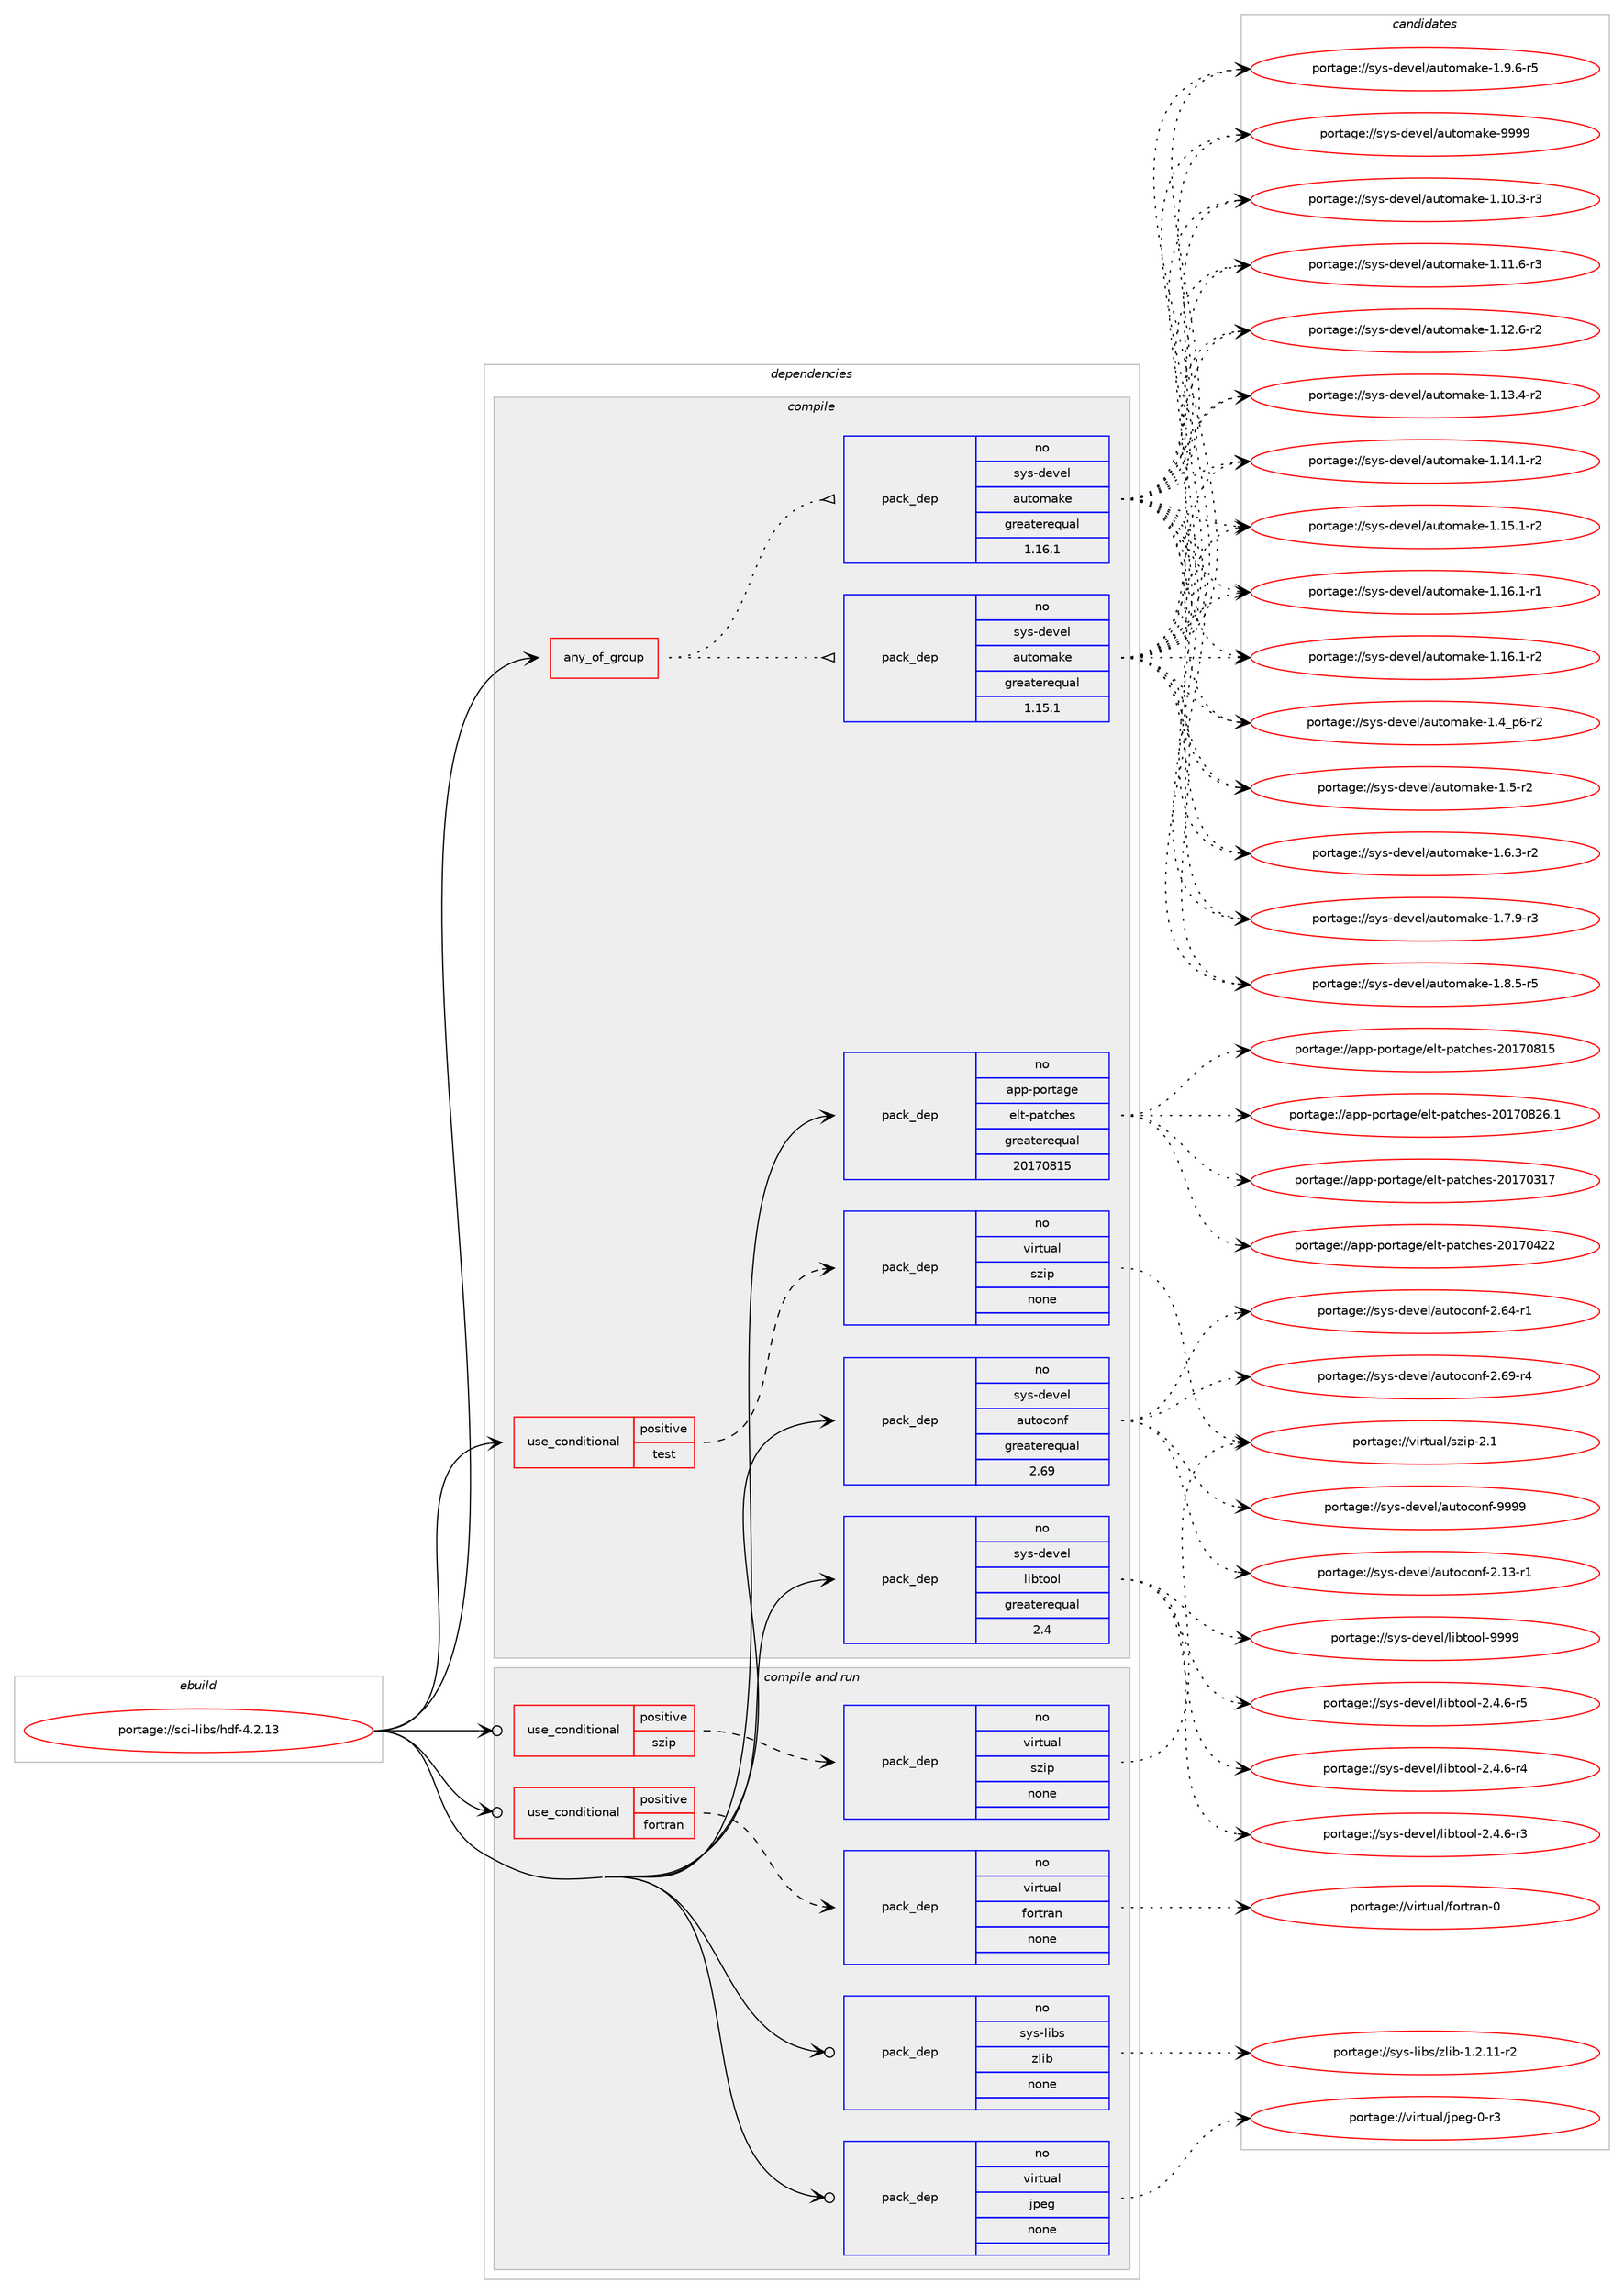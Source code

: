 digraph prolog {

# *************
# Graph options
# *************

newrank=true;
concentrate=true;
compound=true;
graph [rankdir=LR,fontname=Helvetica,fontsize=10,ranksep=1.5];#, ranksep=2.5, nodesep=0.2];
edge  [arrowhead=vee];
node  [fontname=Helvetica,fontsize=10];

# **********
# The ebuild
# **********

subgraph cluster_leftcol {
color=gray;
rank=same;
label=<<i>ebuild</i>>;
id [label="portage://sci-libs/hdf-4.2.13", color=red, width=4, href="../sci-libs/hdf-4.2.13.svg"];
}

# ****************
# The dependencies
# ****************

subgraph cluster_midcol {
color=gray;
label=<<i>dependencies</i>>;
subgraph cluster_compile {
fillcolor="#eeeeee";
style=filled;
label=<<i>compile</i>>;
subgraph any6417 {
dependency390232 [label=<<TABLE BORDER="0" CELLBORDER="1" CELLSPACING="0" CELLPADDING="4"><TR><TD CELLPADDING="10">any_of_group</TD></TR></TABLE>>, shape=none, color=red];subgraph pack287009 {
dependency390233 [label=<<TABLE BORDER="0" CELLBORDER="1" CELLSPACING="0" CELLPADDING="4" WIDTH="220"><TR><TD ROWSPAN="6" CELLPADDING="30">pack_dep</TD></TR><TR><TD WIDTH="110">no</TD></TR><TR><TD>sys-devel</TD></TR><TR><TD>automake</TD></TR><TR><TD>greaterequal</TD></TR><TR><TD>1.16.1</TD></TR></TABLE>>, shape=none, color=blue];
}
dependency390232:e -> dependency390233:w [weight=20,style="dotted",arrowhead="oinv"];
subgraph pack287010 {
dependency390234 [label=<<TABLE BORDER="0" CELLBORDER="1" CELLSPACING="0" CELLPADDING="4" WIDTH="220"><TR><TD ROWSPAN="6" CELLPADDING="30">pack_dep</TD></TR><TR><TD WIDTH="110">no</TD></TR><TR><TD>sys-devel</TD></TR><TR><TD>automake</TD></TR><TR><TD>greaterequal</TD></TR><TR><TD>1.15.1</TD></TR></TABLE>>, shape=none, color=blue];
}
dependency390232:e -> dependency390234:w [weight=20,style="dotted",arrowhead="oinv"];
}
id:e -> dependency390232:w [weight=20,style="solid",arrowhead="vee"];
subgraph cond96602 {
dependency390235 [label=<<TABLE BORDER="0" CELLBORDER="1" CELLSPACING="0" CELLPADDING="4"><TR><TD ROWSPAN="3" CELLPADDING="10">use_conditional</TD></TR><TR><TD>positive</TD></TR><TR><TD>test</TD></TR></TABLE>>, shape=none, color=red];
subgraph pack287011 {
dependency390236 [label=<<TABLE BORDER="0" CELLBORDER="1" CELLSPACING="0" CELLPADDING="4" WIDTH="220"><TR><TD ROWSPAN="6" CELLPADDING="30">pack_dep</TD></TR><TR><TD WIDTH="110">no</TD></TR><TR><TD>virtual</TD></TR><TR><TD>szip</TD></TR><TR><TD>none</TD></TR><TR><TD></TD></TR></TABLE>>, shape=none, color=blue];
}
dependency390235:e -> dependency390236:w [weight=20,style="dashed",arrowhead="vee"];
}
id:e -> dependency390235:w [weight=20,style="solid",arrowhead="vee"];
subgraph pack287012 {
dependency390237 [label=<<TABLE BORDER="0" CELLBORDER="1" CELLSPACING="0" CELLPADDING="4" WIDTH="220"><TR><TD ROWSPAN="6" CELLPADDING="30">pack_dep</TD></TR><TR><TD WIDTH="110">no</TD></TR><TR><TD>app-portage</TD></TR><TR><TD>elt-patches</TD></TR><TR><TD>greaterequal</TD></TR><TR><TD>20170815</TD></TR></TABLE>>, shape=none, color=blue];
}
id:e -> dependency390237:w [weight=20,style="solid",arrowhead="vee"];
subgraph pack287013 {
dependency390238 [label=<<TABLE BORDER="0" CELLBORDER="1" CELLSPACING="0" CELLPADDING="4" WIDTH="220"><TR><TD ROWSPAN="6" CELLPADDING="30">pack_dep</TD></TR><TR><TD WIDTH="110">no</TD></TR><TR><TD>sys-devel</TD></TR><TR><TD>autoconf</TD></TR><TR><TD>greaterequal</TD></TR><TR><TD>2.69</TD></TR></TABLE>>, shape=none, color=blue];
}
id:e -> dependency390238:w [weight=20,style="solid",arrowhead="vee"];
subgraph pack287014 {
dependency390239 [label=<<TABLE BORDER="0" CELLBORDER="1" CELLSPACING="0" CELLPADDING="4" WIDTH="220"><TR><TD ROWSPAN="6" CELLPADDING="30">pack_dep</TD></TR><TR><TD WIDTH="110">no</TD></TR><TR><TD>sys-devel</TD></TR><TR><TD>libtool</TD></TR><TR><TD>greaterequal</TD></TR><TR><TD>2.4</TD></TR></TABLE>>, shape=none, color=blue];
}
id:e -> dependency390239:w [weight=20,style="solid",arrowhead="vee"];
}
subgraph cluster_compileandrun {
fillcolor="#eeeeee";
style=filled;
label=<<i>compile and run</i>>;
subgraph cond96603 {
dependency390240 [label=<<TABLE BORDER="0" CELLBORDER="1" CELLSPACING="0" CELLPADDING="4"><TR><TD ROWSPAN="3" CELLPADDING="10">use_conditional</TD></TR><TR><TD>positive</TD></TR><TR><TD>fortran</TD></TR></TABLE>>, shape=none, color=red];
subgraph pack287015 {
dependency390241 [label=<<TABLE BORDER="0" CELLBORDER="1" CELLSPACING="0" CELLPADDING="4" WIDTH="220"><TR><TD ROWSPAN="6" CELLPADDING="30">pack_dep</TD></TR><TR><TD WIDTH="110">no</TD></TR><TR><TD>virtual</TD></TR><TR><TD>fortran</TD></TR><TR><TD>none</TD></TR><TR><TD></TD></TR></TABLE>>, shape=none, color=blue];
}
dependency390240:e -> dependency390241:w [weight=20,style="dashed",arrowhead="vee"];
}
id:e -> dependency390240:w [weight=20,style="solid",arrowhead="odotvee"];
subgraph cond96604 {
dependency390242 [label=<<TABLE BORDER="0" CELLBORDER="1" CELLSPACING="0" CELLPADDING="4"><TR><TD ROWSPAN="3" CELLPADDING="10">use_conditional</TD></TR><TR><TD>positive</TD></TR><TR><TD>szip</TD></TR></TABLE>>, shape=none, color=red];
subgraph pack287016 {
dependency390243 [label=<<TABLE BORDER="0" CELLBORDER="1" CELLSPACING="0" CELLPADDING="4" WIDTH="220"><TR><TD ROWSPAN="6" CELLPADDING="30">pack_dep</TD></TR><TR><TD WIDTH="110">no</TD></TR><TR><TD>virtual</TD></TR><TR><TD>szip</TD></TR><TR><TD>none</TD></TR><TR><TD></TD></TR></TABLE>>, shape=none, color=blue];
}
dependency390242:e -> dependency390243:w [weight=20,style="dashed",arrowhead="vee"];
}
id:e -> dependency390242:w [weight=20,style="solid",arrowhead="odotvee"];
subgraph pack287017 {
dependency390244 [label=<<TABLE BORDER="0" CELLBORDER="1" CELLSPACING="0" CELLPADDING="4" WIDTH="220"><TR><TD ROWSPAN="6" CELLPADDING="30">pack_dep</TD></TR><TR><TD WIDTH="110">no</TD></TR><TR><TD>sys-libs</TD></TR><TR><TD>zlib</TD></TR><TR><TD>none</TD></TR><TR><TD></TD></TR></TABLE>>, shape=none, color=blue];
}
id:e -> dependency390244:w [weight=20,style="solid",arrowhead="odotvee"];
subgraph pack287018 {
dependency390245 [label=<<TABLE BORDER="0" CELLBORDER="1" CELLSPACING="0" CELLPADDING="4" WIDTH="220"><TR><TD ROWSPAN="6" CELLPADDING="30">pack_dep</TD></TR><TR><TD WIDTH="110">no</TD></TR><TR><TD>virtual</TD></TR><TR><TD>jpeg</TD></TR><TR><TD>none</TD></TR><TR><TD></TD></TR></TABLE>>, shape=none, color=blue];
}
id:e -> dependency390245:w [weight=20,style="solid",arrowhead="odotvee"];
}
subgraph cluster_run {
fillcolor="#eeeeee";
style=filled;
label=<<i>run</i>>;
}
}

# **************
# The candidates
# **************

subgraph cluster_choices {
rank=same;
color=gray;
label=<<i>candidates</i>>;

subgraph choice287009 {
color=black;
nodesep=1;
choiceportage11512111545100101118101108479711711611110997107101454946494846514511451 [label="portage://sys-devel/automake-1.10.3-r3", color=red, width=4,href="../sys-devel/automake-1.10.3-r3.svg"];
choiceportage11512111545100101118101108479711711611110997107101454946494946544511451 [label="portage://sys-devel/automake-1.11.6-r3", color=red, width=4,href="../sys-devel/automake-1.11.6-r3.svg"];
choiceportage11512111545100101118101108479711711611110997107101454946495046544511450 [label="portage://sys-devel/automake-1.12.6-r2", color=red, width=4,href="../sys-devel/automake-1.12.6-r2.svg"];
choiceportage11512111545100101118101108479711711611110997107101454946495146524511450 [label="portage://sys-devel/automake-1.13.4-r2", color=red, width=4,href="../sys-devel/automake-1.13.4-r2.svg"];
choiceportage11512111545100101118101108479711711611110997107101454946495246494511450 [label="portage://sys-devel/automake-1.14.1-r2", color=red, width=4,href="../sys-devel/automake-1.14.1-r2.svg"];
choiceportage11512111545100101118101108479711711611110997107101454946495346494511450 [label="portage://sys-devel/automake-1.15.1-r2", color=red, width=4,href="../sys-devel/automake-1.15.1-r2.svg"];
choiceportage11512111545100101118101108479711711611110997107101454946495446494511449 [label="portage://sys-devel/automake-1.16.1-r1", color=red, width=4,href="../sys-devel/automake-1.16.1-r1.svg"];
choiceportage11512111545100101118101108479711711611110997107101454946495446494511450 [label="portage://sys-devel/automake-1.16.1-r2", color=red, width=4,href="../sys-devel/automake-1.16.1-r2.svg"];
choiceportage115121115451001011181011084797117116111109971071014549465295112544511450 [label="portage://sys-devel/automake-1.4_p6-r2", color=red, width=4,href="../sys-devel/automake-1.4_p6-r2.svg"];
choiceportage11512111545100101118101108479711711611110997107101454946534511450 [label="portage://sys-devel/automake-1.5-r2", color=red, width=4,href="../sys-devel/automake-1.5-r2.svg"];
choiceportage115121115451001011181011084797117116111109971071014549465446514511450 [label="portage://sys-devel/automake-1.6.3-r2", color=red, width=4,href="../sys-devel/automake-1.6.3-r2.svg"];
choiceportage115121115451001011181011084797117116111109971071014549465546574511451 [label="portage://sys-devel/automake-1.7.9-r3", color=red, width=4,href="../sys-devel/automake-1.7.9-r3.svg"];
choiceportage115121115451001011181011084797117116111109971071014549465646534511453 [label="portage://sys-devel/automake-1.8.5-r5", color=red, width=4,href="../sys-devel/automake-1.8.5-r5.svg"];
choiceportage115121115451001011181011084797117116111109971071014549465746544511453 [label="portage://sys-devel/automake-1.9.6-r5", color=red, width=4,href="../sys-devel/automake-1.9.6-r5.svg"];
choiceportage115121115451001011181011084797117116111109971071014557575757 [label="portage://sys-devel/automake-9999", color=red, width=4,href="../sys-devel/automake-9999.svg"];
dependency390233:e -> choiceportage11512111545100101118101108479711711611110997107101454946494846514511451:w [style=dotted,weight="100"];
dependency390233:e -> choiceportage11512111545100101118101108479711711611110997107101454946494946544511451:w [style=dotted,weight="100"];
dependency390233:e -> choiceportage11512111545100101118101108479711711611110997107101454946495046544511450:w [style=dotted,weight="100"];
dependency390233:e -> choiceportage11512111545100101118101108479711711611110997107101454946495146524511450:w [style=dotted,weight="100"];
dependency390233:e -> choiceportage11512111545100101118101108479711711611110997107101454946495246494511450:w [style=dotted,weight="100"];
dependency390233:e -> choiceportage11512111545100101118101108479711711611110997107101454946495346494511450:w [style=dotted,weight="100"];
dependency390233:e -> choiceportage11512111545100101118101108479711711611110997107101454946495446494511449:w [style=dotted,weight="100"];
dependency390233:e -> choiceportage11512111545100101118101108479711711611110997107101454946495446494511450:w [style=dotted,weight="100"];
dependency390233:e -> choiceportage115121115451001011181011084797117116111109971071014549465295112544511450:w [style=dotted,weight="100"];
dependency390233:e -> choiceportage11512111545100101118101108479711711611110997107101454946534511450:w [style=dotted,weight="100"];
dependency390233:e -> choiceportage115121115451001011181011084797117116111109971071014549465446514511450:w [style=dotted,weight="100"];
dependency390233:e -> choiceportage115121115451001011181011084797117116111109971071014549465546574511451:w [style=dotted,weight="100"];
dependency390233:e -> choiceportage115121115451001011181011084797117116111109971071014549465646534511453:w [style=dotted,weight="100"];
dependency390233:e -> choiceportage115121115451001011181011084797117116111109971071014549465746544511453:w [style=dotted,weight="100"];
dependency390233:e -> choiceportage115121115451001011181011084797117116111109971071014557575757:w [style=dotted,weight="100"];
}
subgraph choice287010 {
color=black;
nodesep=1;
choiceportage11512111545100101118101108479711711611110997107101454946494846514511451 [label="portage://sys-devel/automake-1.10.3-r3", color=red, width=4,href="../sys-devel/automake-1.10.3-r3.svg"];
choiceportage11512111545100101118101108479711711611110997107101454946494946544511451 [label="portage://sys-devel/automake-1.11.6-r3", color=red, width=4,href="../sys-devel/automake-1.11.6-r3.svg"];
choiceportage11512111545100101118101108479711711611110997107101454946495046544511450 [label="portage://sys-devel/automake-1.12.6-r2", color=red, width=4,href="../sys-devel/automake-1.12.6-r2.svg"];
choiceportage11512111545100101118101108479711711611110997107101454946495146524511450 [label="portage://sys-devel/automake-1.13.4-r2", color=red, width=4,href="../sys-devel/automake-1.13.4-r2.svg"];
choiceportage11512111545100101118101108479711711611110997107101454946495246494511450 [label="portage://sys-devel/automake-1.14.1-r2", color=red, width=4,href="../sys-devel/automake-1.14.1-r2.svg"];
choiceportage11512111545100101118101108479711711611110997107101454946495346494511450 [label="portage://sys-devel/automake-1.15.1-r2", color=red, width=4,href="../sys-devel/automake-1.15.1-r2.svg"];
choiceportage11512111545100101118101108479711711611110997107101454946495446494511449 [label="portage://sys-devel/automake-1.16.1-r1", color=red, width=4,href="../sys-devel/automake-1.16.1-r1.svg"];
choiceportage11512111545100101118101108479711711611110997107101454946495446494511450 [label="portage://sys-devel/automake-1.16.1-r2", color=red, width=4,href="../sys-devel/automake-1.16.1-r2.svg"];
choiceportage115121115451001011181011084797117116111109971071014549465295112544511450 [label="portage://sys-devel/automake-1.4_p6-r2", color=red, width=4,href="../sys-devel/automake-1.4_p6-r2.svg"];
choiceportage11512111545100101118101108479711711611110997107101454946534511450 [label="portage://sys-devel/automake-1.5-r2", color=red, width=4,href="../sys-devel/automake-1.5-r2.svg"];
choiceportage115121115451001011181011084797117116111109971071014549465446514511450 [label="portage://sys-devel/automake-1.6.3-r2", color=red, width=4,href="../sys-devel/automake-1.6.3-r2.svg"];
choiceportage115121115451001011181011084797117116111109971071014549465546574511451 [label="portage://sys-devel/automake-1.7.9-r3", color=red, width=4,href="../sys-devel/automake-1.7.9-r3.svg"];
choiceportage115121115451001011181011084797117116111109971071014549465646534511453 [label="portage://sys-devel/automake-1.8.5-r5", color=red, width=4,href="../sys-devel/automake-1.8.5-r5.svg"];
choiceportage115121115451001011181011084797117116111109971071014549465746544511453 [label="portage://sys-devel/automake-1.9.6-r5", color=red, width=4,href="../sys-devel/automake-1.9.6-r5.svg"];
choiceportage115121115451001011181011084797117116111109971071014557575757 [label="portage://sys-devel/automake-9999", color=red, width=4,href="../sys-devel/automake-9999.svg"];
dependency390234:e -> choiceportage11512111545100101118101108479711711611110997107101454946494846514511451:w [style=dotted,weight="100"];
dependency390234:e -> choiceportage11512111545100101118101108479711711611110997107101454946494946544511451:w [style=dotted,weight="100"];
dependency390234:e -> choiceportage11512111545100101118101108479711711611110997107101454946495046544511450:w [style=dotted,weight="100"];
dependency390234:e -> choiceportage11512111545100101118101108479711711611110997107101454946495146524511450:w [style=dotted,weight="100"];
dependency390234:e -> choiceportage11512111545100101118101108479711711611110997107101454946495246494511450:w [style=dotted,weight="100"];
dependency390234:e -> choiceportage11512111545100101118101108479711711611110997107101454946495346494511450:w [style=dotted,weight="100"];
dependency390234:e -> choiceportage11512111545100101118101108479711711611110997107101454946495446494511449:w [style=dotted,weight="100"];
dependency390234:e -> choiceportage11512111545100101118101108479711711611110997107101454946495446494511450:w [style=dotted,weight="100"];
dependency390234:e -> choiceportage115121115451001011181011084797117116111109971071014549465295112544511450:w [style=dotted,weight="100"];
dependency390234:e -> choiceportage11512111545100101118101108479711711611110997107101454946534511450:w [style=dotted,weight="100"];
dependency390234:e -> choiceportage115121115451001011181011084797117116111109971071014549465446514511450:w [style=dotted,weight="100"];
dependency390234:e -> choiceportage115121115451001011181011084797117116111109971071014549465546574511451:w [style=dotted,weight="100"];
dependency390234:e -> choiceportage115121115451001011181011084797117116111109971071014549465646534511453:w [style=dotted,weight="100"];
dependency390234:e -> choiceportage115121115451001011181011084797117116111109971071014549465746544511453:w [style=dotted,weight="100"];
dependency390234:e -> choiceportage115121115451001011181011084797117116111109971071014557575757:w [style=dotted,weight="100"];
}
subgraph choice287011 {
color=black;
nodesep=1;
choiceportage118105114116117971084711512210511245504649 [label="portage://virtual/szip-2.1", color=red, width=4,href="../virtual/szip-2.1.svg"];
dependency390236:e -> choiceportage118105114116117971084711512210511245504649:w [style=dotted,weight="100"];
}
subgraph choice287012 {
color=black;
nodesep=1;
choiceportage97112112451121111141169710310147101108116451129711699104101115455048495548514955 [label="portage://app-portage/elt-patches-20170317", color=red, width=4,href="../app-portage/elt-patches-20170317.svg"];
choiceportage97112112451121111141169710310147101108116451129711699104101115455048495548525050 [label="portage://app-portage/elt-patches-20170422", color=red, width=4,href="../app-portage/elt-patches-20170422.svg"];
choiceportage97112112451121111141169710310147101108116451129711699104101115455048495548564953 [label="portage://app-portage/elt-patches-20170815", color=red, width=4,href="../app-portage/elt-patches-20170815.svg"];
choiceportage971121124511211111411697103101471011081164511297116991041011154550484955485650544649 [label="portage://app-portage/elt-patches-20170826.1", color=red, width=4,href="../app-portage/elt-patches-20170826.1.svg"];
dependency390237:e -> choiceportage97112112451121111141169710310147101108116451129711699104101115455048495548514955:w [style=dotted,weight="100"];
dependency390237:e -> choiceportage97112112451121111141169710310147101108116451129711699104101115455048495548525050:w [style=dotted,weight="100"];
dependency390237:e -> choiceportage97112112451121111141169710310147101108116451129711699104101115455048495548564953:w [style=dotted,weight="100"];
dependency390237:e -> choiceportage971121124511211111411697103101471011081164511297116991041011154550484955485650544649:w [style=dotted,weight="100"];
}
subgraph choice287013 {
color=black;
nodesep=1;
choiceportage1151211154510010111810110847971171161119911111010245504649514511449 [label="portage://sys-devel/autoconf-2.13-r1", color=red, width=4,href="../sys-devel/autoconf-2.13-r1.svg"];
choiceportage1151211154510010111810110847971171161119911111010245504654524511449 [label="portage://sys-devel/autoconf-2.64-r1", color=red, width=4,href="../sys-devel/autoconf-2.64-r1.svg"];
choiceportage1151211154510010111810110847971171161119911111010245504654574511452 [label="portage://sys-devel/autoconf-2.69-r4", color=red, width=4,href="../sys-devel/autoconf-2.69-r4.svg"];
choiceportage115121115451001011181011084797117116111991111101024557575757 [label="portage://sys-devel/autoconf-9999", color=red, width=4,href="../sys-devel/autoconf-9999.svg"];
dependency390238:e -> choiceportage1151211154510010111810110847971171161119911111010245504649514511449:w [style=dotted,weight="100"];
dependency390238:e -> choiceportage1151211154510010111810110847971171161119911111010245504654524511449:w [style=dotted,weight="100"];
dependency390238:e -> choiceportage1151211154510010111810110847971171161119911111010245504654574511452:w [style=dotted,weight="100"];
dependency390238:e -> choiceportage115121115451001011181011084797117116111991111101024557575757:w [style=dotted,weight="100"];
}
subgraph choice287014 {
color=black;
nodesep=1;
choiceportage1151211154510010111810110847108105981161111111084550465246544511451 [label="portage://sys-devel/libtool-2.4.6-r3", color=red, width=4,href="../sys-devel/libtool-2.4.6-r3.svg"];
choiceportage1151211154510010111810110847108105981161111111084550465246544511452 [label="portage://sys-devel/libtool-2.4.6-r4", color=red, width=4,href="../sys-devel/libtool-2.4.6-r4.svg"];
choiceportage1151211154510010111810110847108105981161111111084550465246544511453 [label="portage://sys-devel/libtool-2.4.6-r5", color=red, width=4,href="../sys-devel/libtool-2.4.6-r5.svg"];
choiceportage1151211154510010111810110847108105981161111111084557575757 [label="portage://sys-devel/libtool-9999", color=red, width=4,href="../sys-devel/libtool-9999.svg"];
dependency390239:e -> choiceportage1151211154510010111810110847108105981161111111084550465246544511451:w [style=dotted,weight="100"];
dependency390239:e -> choiceportage1151211154510010111810110847108105981161111111084550465246544511452:w [style=dotted,weight="100"];
dependency390239:e -> choiceportage1151211154510010111810110847108105981161111111084550465246544511453:w [style=dotted,weight="100"];
dependency390239:e -> choiceportage1151211154510010111810110847108105981161111111084557575757:w [style=dotted,weight="100"];
}
subgraph choice287015 {
color=black;
nodesep=1;
choiceportage1181051141161179710847102111114116114971104548 [label="portage://virtual/fortran-0", color=red, width=4,href="../virtual/fortran-0.svg"];
dependency390241:e -> choiceportage1181051141161179710847102111114116114971104548:w [style=dotted,weight="100"];
}
subgraph choice287016 {
color=black;
nodesep=1;
choiceportage118105114116117971084711512210511245504649 [label="portage://virtual/szip-2.1", color=red, width=4,href="../virtual/szip-2.1.svg"];
dependency390243:e -> choiceportage118105114116117971084711512210511245504649:w [style=dotted,weight="100"];
}
subgraph choice287017 {
color=black;
nodesep=1;
choiceportage11512111545108105981154712210810598454946504649494511450 [label="portage://sys-libs/zlib-1.2.11-r2", color=red, width=4,href="../sys-libs/zlib-1.2.11-r2.svg"];
dependency390244:e -> choiceportage11512111545108105981154712210810598454946504649494511450:w [style=dotted,weight="100"];
}
subgraph choice287018 {
color=black;
nodesep=1;
choiceportage118105114116117971084710611210110345484511451 [label="portage://virtual/jpeg-0-r3", color=red, width=4,href="../virtual/jpeg-0-r3.svg"];
dependency390245:e -> choiceportage118105114116117971084710611210110345484511451:w [style=dotted,weight="100"];
}
}

}
